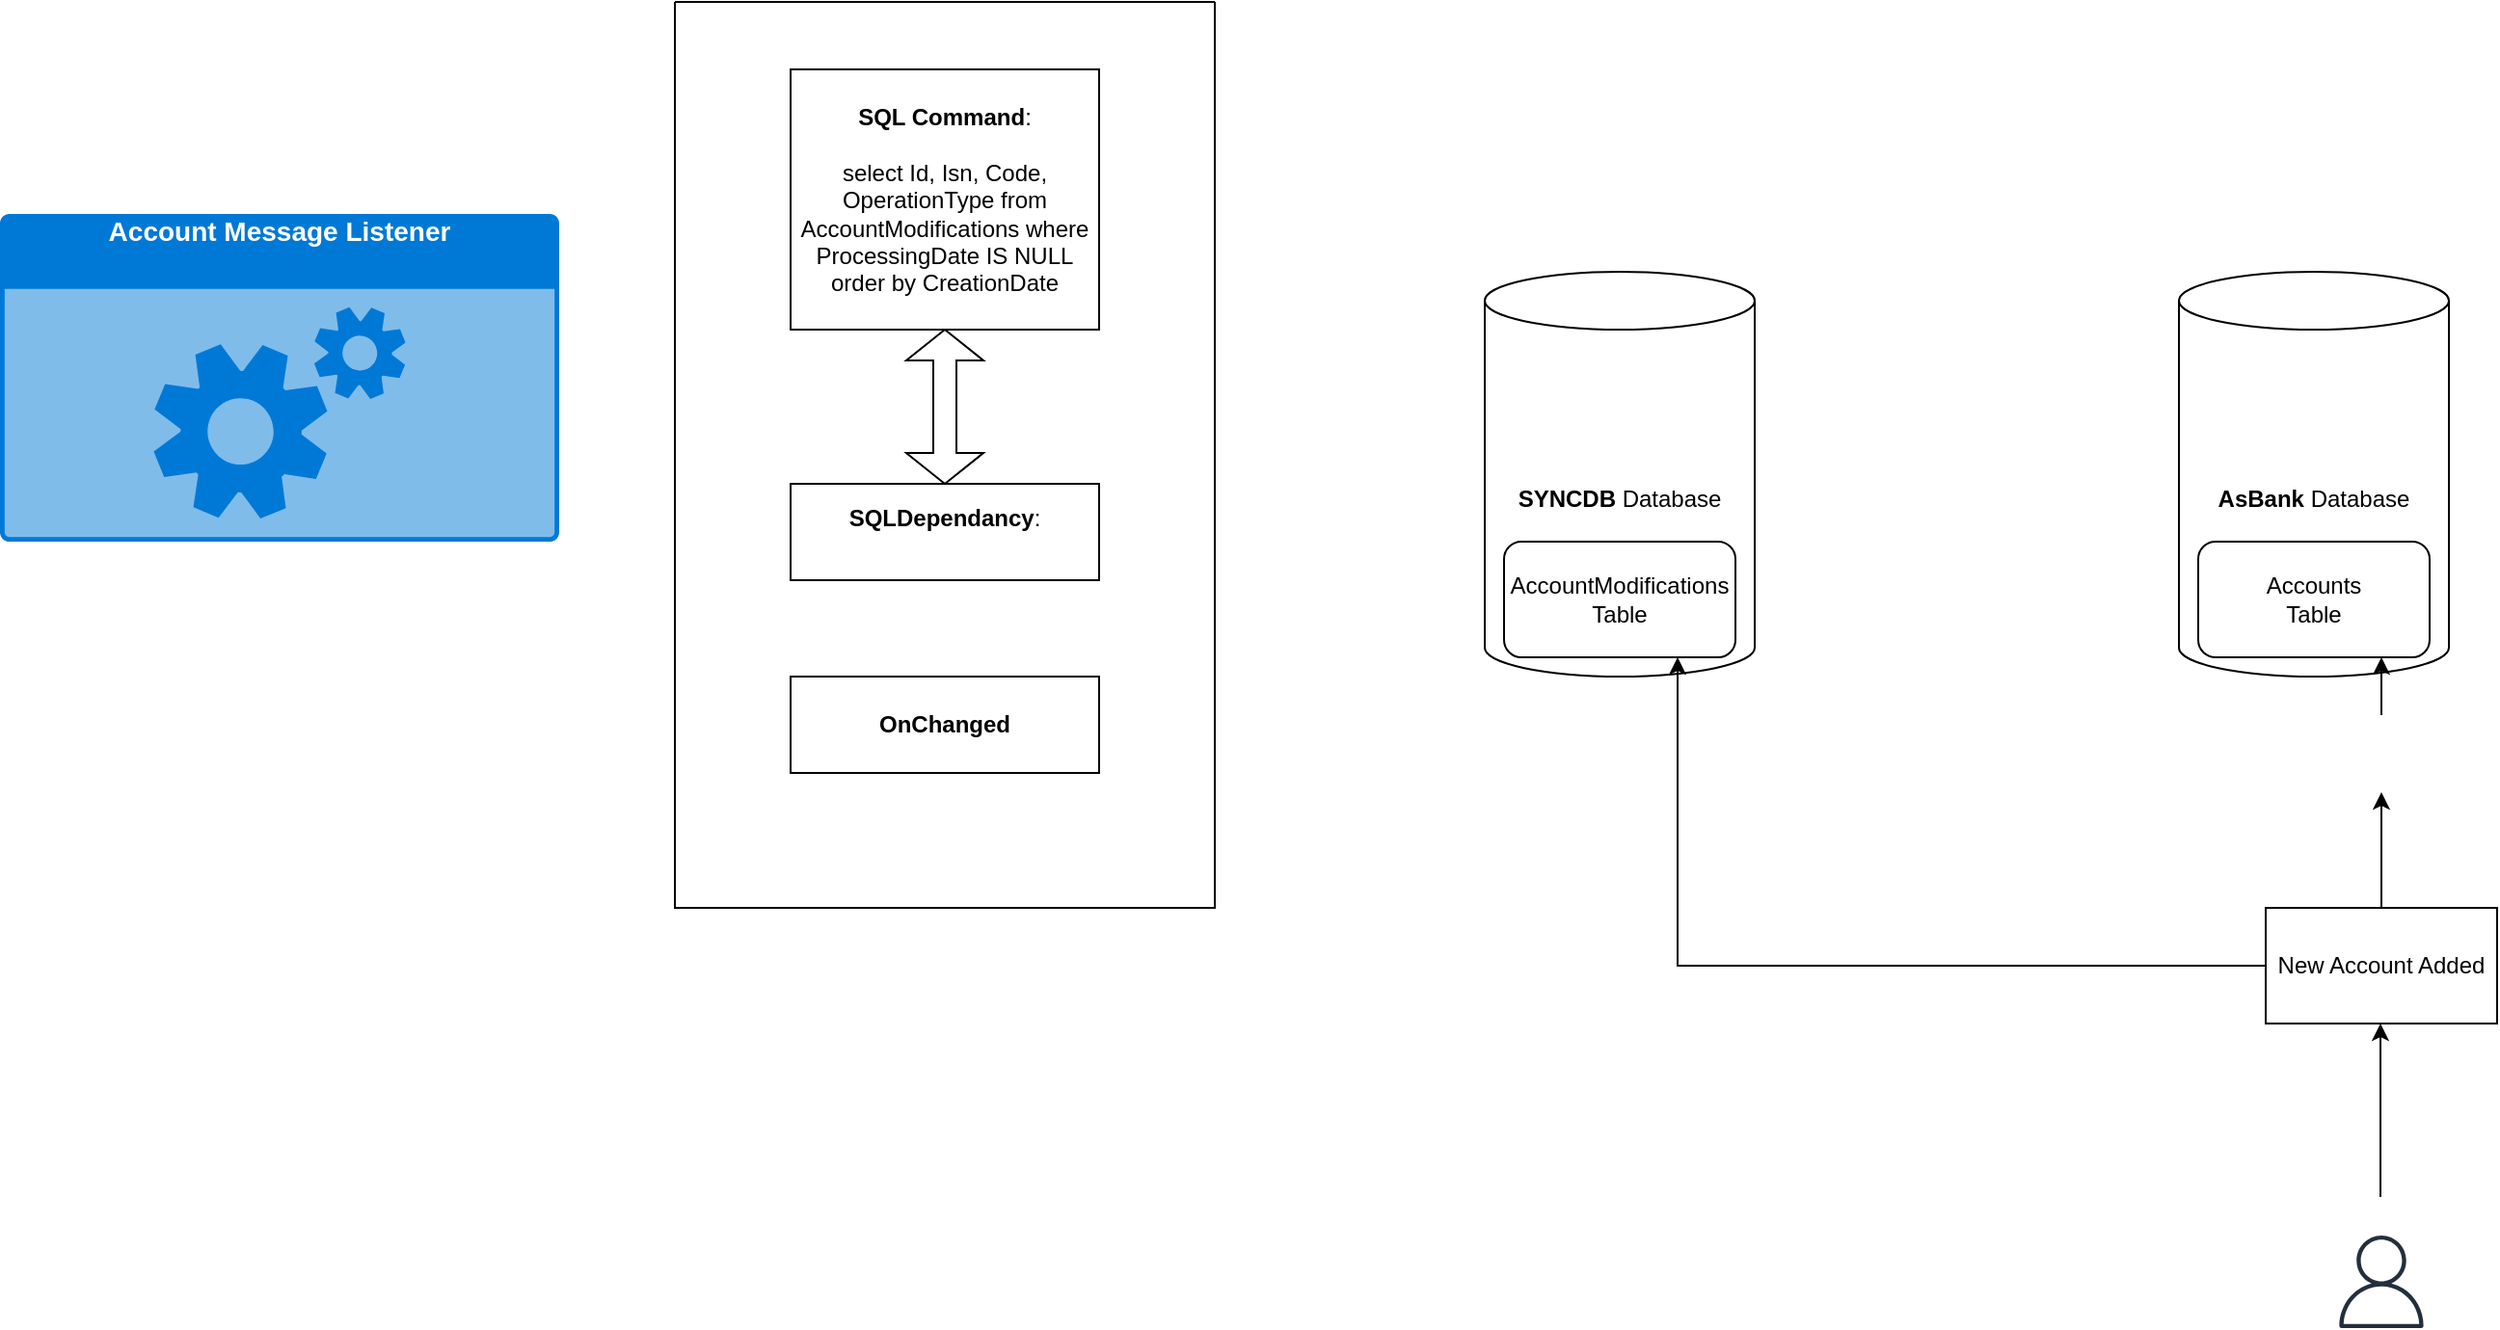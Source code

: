 <mxfile version="21.6.8" type="github">
  <diagram name="Page-1" id="QJOEYCSLqYLVN1eVIgFy">
    <mxGraphModel dx="2534" dy="1604" grid="1" gridSize="10" guides="1" tooltips="1" connect="1" arrows="1" fold="1" page="1" pageScale="1" pageWidth="1100" pageHeight="850" math="0" shadow="0">
      <root>
        <mxCell id="0" />
        <mxCell id="1" parent="0" />
        <mxCell id="8JrtuuLw-dLxMZOL-CEo-2" value="&lt;b&gt;AsBank &lt;/b&gt;Database" style="shape=cylinder3;whiteSpace=wrap;html=1;boundedLbl=1;backgroundOutline=1;size=15;" vertex="1" parent="1">
          <mxGeometry x="700" y="70" width="140" height="210" as="geometry" />
        </mxCell>
        <mxCell id="8JrtuuLw-dLxMZOL-CEo-3" value="Accounts &lt;br&gt;Table" style="rounded=1;whiteSpace=wrap;html=1;" vertex="1" parent="1">
          <mxGeometry x="710" y="210" width="120" height="60" as="geometry" />
        </mxCell>
        <mxCell id="8JrtuuLw-dLxMZOL-CEo-4" value="&lt;b&gt;SYNCDB&lt;/b&gt; Database" style="shape=cylinder3;whiteSpace=wrap;html=1;boundedLbl=1;backgroundOutline=1;size=15;" vertex="1" parent="1">
          <mxGeometry x="340" y="70" width="140" height="210" as="geometry" />
        </mxCell>
        <mxCell id="8JrtuuLw-dLxMZOL-CEo-5" value="AccountModifications &lt;br&gt;Table" style="rounded=1;whiteSpace=wrap;html=1;" vertex="1" parent="1">
          <mxGeometry x="350" y="210" width="120" height="60" as="geometry" />
        </mxCell>
        <mxCell id="8JrtuuLw-dLxMZOL-CEo-6" value="" style="sketch=0;outlineConnect=0;fontColor=#232F3E;gradientColor=none;fillColor=#232F3D;strokeColor=none;dashed=0;verticalLabelPosition=bottom;verticalAlign=top;align=center;html=1;fontSize=12;fontStyle=0;aspect=fixed;pointerEvents=1;shape=mxgraph.aws4.user;" vertex="1" parent="1">
          <mxGeometry x="781" y="570" width="48" height="48" as="geometry" />
        </mxCell>
        <mxCell id="8JrtuuLw-dLxMZOL-CEo-10" value="" style="endArrow=classic;html=1;rounded=0;" edge="1" parent="1">
          <mxGeometry width="50" height="50" relative="1" as="geometry">
            <mxPoint x="804.5" y="550" as="sourcePoint" />
            <mxPoint x="804.5" y="460" as="targetPoint" />
          </mxGeometry>
        </mxCell>
        <mxCell id="8JrtuuLw-dLxMZOL-CEo-14" style="edgeStyle=orthogonalEdgeStyle;rounded=0;orthogonalLoop=1;jettySize=auto;html=1;" edge="1" parent="1" source="8JrtuuLw-dLxMZOL-CEo-15">
          <mxGeometry relative="1" as="geometry">
            <mxPoint x="805" y="270" as="targetPoint" />
          </mxGeometry>
        </mxCell>
        <mxCell id="8JrtuuLw-dLxMZOL-CEo-18" style="edgeStyle=orthogonalEdgeStyle;rounded=0;orthogonalLoop=1;jettySize=auto;html=1;" edge="1" parent="1" source="8JrtuuLw-dLxMZOL-CEo-11" target="8JrtuuLw-dLxMZOL-CEo-5">
          <mxGeometry relative="1" as="geometry">
            <Array as="points">
              <mxPoint x="440" y="430" />
            </Array>
          </mxGeometry>
        </mxCell>
        <mxCell id="8JrtuuLw-dLxMZOL-CEo-11" value="New Account Added" style="rounded=0;whiteSpace=wrap;html=1;" vertex="1" parent="1">
          <mxGeometry x="745" y="400" width="120" height="60" as="geometry" />
        </mxCell>
        <mxCell id="8JrtuuLw-dLxMZOL-CEo-16" value="" style="edgeStyle=orthogonalEdgeStyle;rounded=0;orthogonalLoop=1;jettySize=auto;html=1;" edge="1" parent="1" source="8JrtuuLw-dLxMZOL-CEo-11" target="8JrtuuLw-dLxMZOL-CEo-15">
          <mxGeometry relative="1" as="geometry">
            <mxPoint x="805" y="250" as="targetPoint" />
            <mxPoint x="805" y="400" as="sourcePoint" />
          </mxGeometry>
        </mxCell>
        <mxCell id="8JrtuuLw-dLxMZOL-CEo-15" value="" style="shape=image;html=1;verticalAlign=top;verticalLabelPosition=bottom;labelBackgroundColor=#ffffff;imageAspect=0;aspect=fixed;image=https://cdn0.iconfinder.com/data/icons/math-business-icon-set/93/1_1-128.png" vertex="1" parent="1">
          <mxGeometry x="785" y="300" width="40" height="40" as="geometry" />
        </mxCell>
        <mxCell id="8JrtuuLw-dLxMZOL-CEo-19" value="Account Message Listener" style="html=1;whiteSpace=wrap;strokeColor=none;fillColor=#0079D6;labelPosition=center;verticalLabelPosition=middle;verticalAlign=top;align=center;fontSize=14;outlineConnect=0;spacingTop=-6;fontColor=#FFFFFF;sketch=0;shape=mxgraph.sitemap.services;fontStyle=1" vertex="1" parent="1">
          <mxGeometry x="-430" y="40" width="290" height="170" as="geometry" />
        </mxCell>
        <mxCell id="8JrtuuLw-dLxMZOL-CEo-21" value="" style="swimlane;startSize=0;" vertex="1" parent="1">
          <mxGeometry x="-80" y="-70" width="280" height="470" as="geometry" />
        </mxCell>
        <mxCell id="8JrtuuLw-dLxMZOL-CEo-22" value="&lt;b&gt;SQLDependancy&lt;/b&gt;:&lt;br&gt;&lt;br&gt;" style="rounded=0;whiteSpace=wrap;html=1;" vertex="1" parent="8JrtuuLw-dLxMZOL-CEo-21">
          <mxGeometry x="60" y="250" width="160" height="50" as="geometry" />
        </mxCell>
        <mxCell id="8JrtuuLw-dLxMZOL-CEo-23" value="" style="shape=doubleArrow;direction=south;whiteSpace=wrap;html=1;" vertex="1" parent="8JrtuuLw-dLxMZOL-CEo-21">
          <mxGeometry x="120" y="170" width="40" height="80" as="geometry" />
        </mxCell>
        <mxCell id="8JrtuuLw-dLxMZOL-CEo-24" value="&lt;b&gt;SQL Command&lt;/b&gt;:&lt;br&gt;&lt;br&gt;select Id, Isn, Code, OperationType from AccountModifications where ProcessingDate IS NULL order by CreationDate" style="rounded=0;whiteSpace=wrap;html=1;" vertex="1" parent="8JrtuuLw-dLxMZOL-CEo-21">
          <mxGeometry x="60" y="35" width="160" height="135" as="geometry" />
        </mxCell>
        <mxCell id="8JrtuuLw-dLxMZOL-CEo-25" value="&lt;b&gt;OnChanged&lt;/b&gt;" style="rounded=0;whiteSpace=wrap;html=1;" vertex="1" parent="8JrtuuLw-dLxMZOL-CEo-21">
          <mxGeometry x="60" y="350" width="160" height="50" as="geometry" />
        </mxCell>
      </root>
    </mxGraphModel>
  </diagram>
</mxfile>
